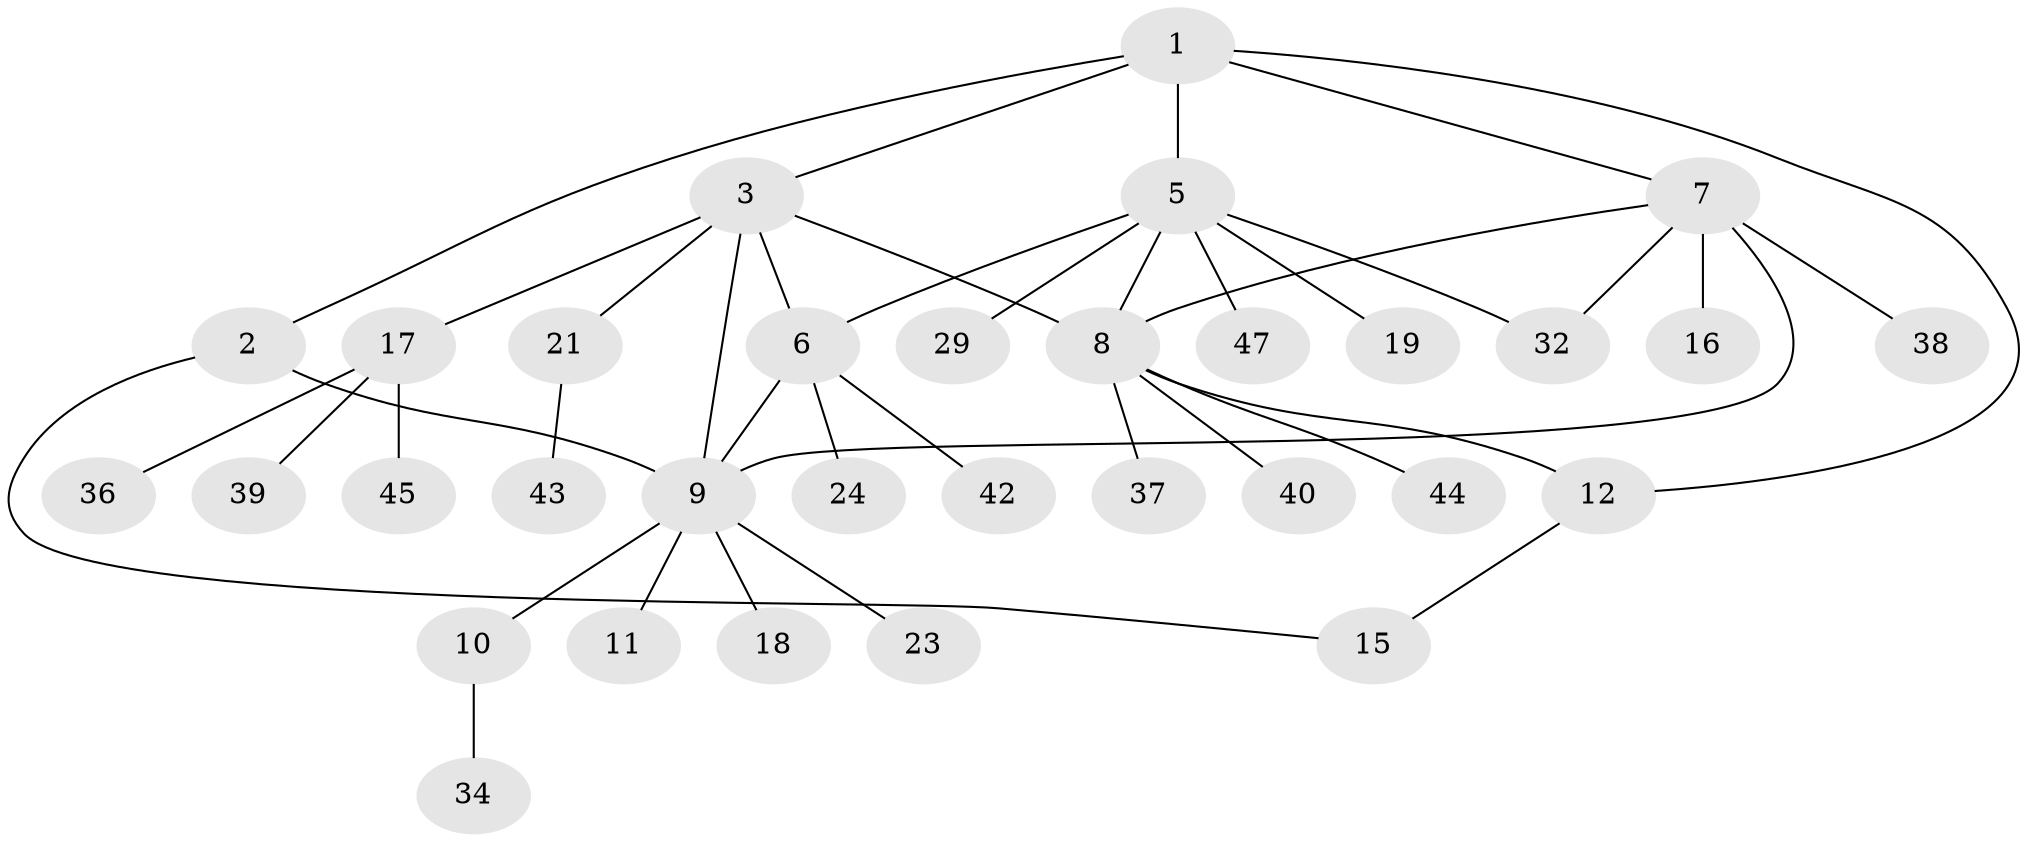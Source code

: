 // Generated by graph-tools (version 1.1) at 2025/24/03/03/25 07:24:17]
// undirected, 32 vertices, 40 edges
graph export_dot {
graph [start="1"]
  node [color=gray90,style=filled];
  1 [super="+30"];
  2;
  3 [super="+4"];
  5 [super="+22"];
  6 [super="+33"];
  7 [super="+26"];
  8 [super="+14"];
  9 [super="+27"];
  10 [super="+13"];
  11 [super="+31"];
  12 [super="+25"];
  15 [super="+41"];
  16 [super="+35"];
  17 [super="+20"];
  18;
  19;
  21 [super="+28"];
  23;
  24;
  29;
  32;
  34 [super="+46"];
  36;
  37;
  38;
  39;
  40;
  42;
  43;
  44;
  45;
  47;
  1 -- 2;
  1 -- 3;
  1 -- 5;
  1 -- 7;
  1 -- 12;
  2 -- 9;
  2 -- 15;
  3 -- 8;
  3 -- 9;
  3 -- 17;
  3 -- 21;
  3 -- 6;
  5 -- 6;
  5 -- 8;
  5 -- 19;
  5 -- 29;
  5 -- 32;
  5 -- 47;
  6 -- 9;
  6 -- 24;
  6 -- 42;
  7 -- 8;
  7 -- 9 [weight=2];
  7 -- 16;
  7 -- 38;
  7 -- 32;
  8 -- 12;
  8 -- 37;
  8 -- 40;
  8 -- 44;
  9 -- 10;
  9 -- 11;
  9 -- 18;
  9 -- 23;
  10 -- 34;
  12 -- 15;
  17 -- 39;
  17 -- 36;
  17 -- 45;
  21 -- 43;
}
